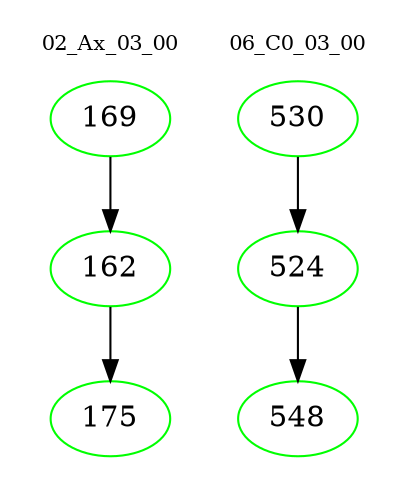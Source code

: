 digraph{
subgraph cluster_0 {
color = white
label = "02_Ax_03_00";
fontsize=10;
T0_169 [label="169", color="green"]
T0_169 -> T0_162 [color="black"]
T0_162 [label="162", color="green"]
T0_162 -> T0_175 [color="black"]
T0_175 [label="175", color="green"]
}
subgraph cluster_1 {
color = white
label = "06_C0_03_00";
fontsize=10;
T1_530 [label="530", color="green"]
T1_530 -> T1_524 [color="black"]
T1_524 [label="524", color="green"]
T1_524 -> T1_548 [color="black"]
T1_548 [label="548", color="green"]
}
}
